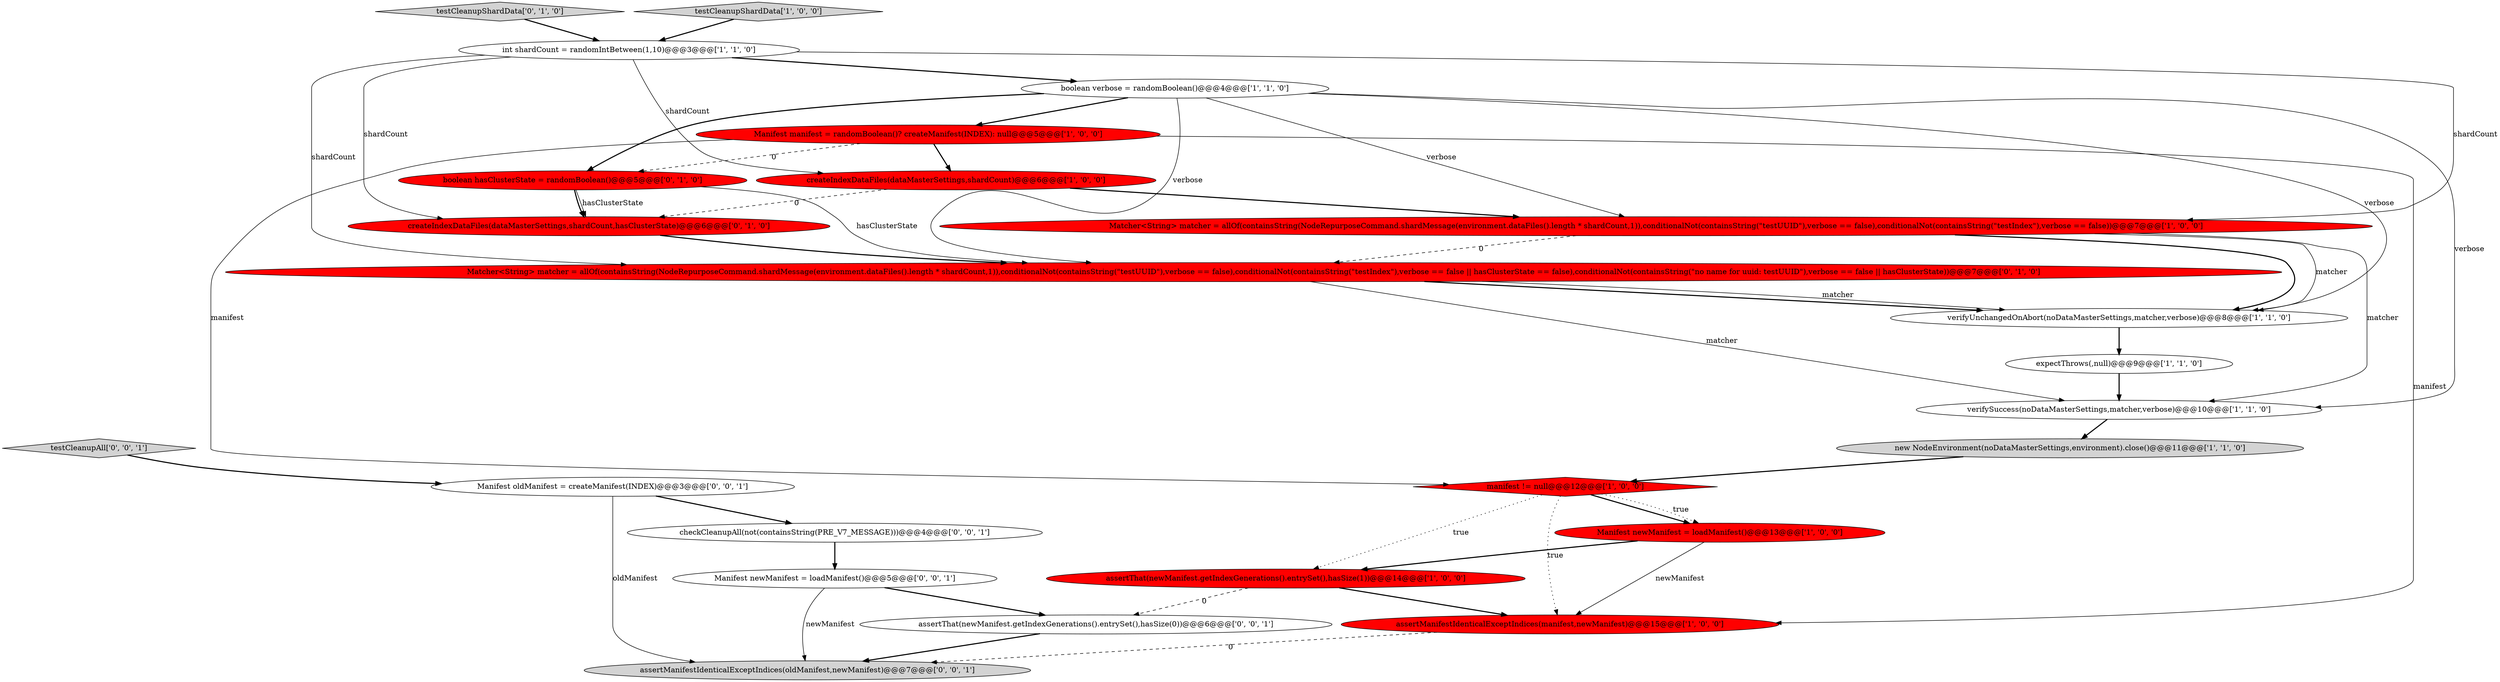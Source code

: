 digraph {
11 [style = filled, label = "int shardCount = randomIntBetween(1,10)@@@3@@@['1', '1', '0']", fillcolor = white, shape = ellipse image = "AAA0AAABBB1BBB"];
2 [style = filled, label = "verifyUnchangedOnAbort(noDataMasterSettings,matcher,verbose)@@@8@@@['1', '1', '0']", fillcolor = white, shape = ellipse image = "AAA0AAABBB1BBB"];
14 [style = filled, label = "testCleanupShardData['0', '1', '0']", fillcolor = lightgray, shape = diamond image = "AAA0AAABBB2BBB"];
4 [style = filled, label = "new NodeEnvironment(noDataMasterSettings,environment).close()@@@11@@@['1', '1', '0']", fillcolor = lightgray, shape = ellipse image = "AAA0AAABBB1BBB"];
7 [style = filled, label = "testCleanupShardData['1', '0', '0']", fillcolor = lightgray, shape = diamond image = "AAA0AAABBB1BBB"];
9 [style = filled, label = "verifySuccess(noDataMasterSettings,matcher,verbose)@@@10@@@['1', '1', '0']", fillcolor = white, shape = ellipse image = "AAA0AAABBB1BBB"];
6 [style = filled, label = "assertManifestIdenticalExceptIndices(manifest,newManifest)@@@15@@@['1', '0', '0']", fillcolor = red, shape = ellipse image = "AAA1AAABBB1BBB"];
18 [style = filled, label = "checkCleanupAll(not(containsString(PRE_V7_MESSAGE)))@@@4@@@['0', '0', '1']", fillcolor = white, shape = ellipse image = "AAA0AAABBB3BBB"];
12 [style = filled, label = "assertThat(newManifest.getIndexGenerations().entrySet(),hasSize(1))@@@14@@@['1', '0', '0']", fillcolor = red, shape = ellipse image = "AAA1AAABBB1BBB"];
19 [style = filled, label = "assertThat(newManifest.getIndexGenerations().entrySet(),hasSize(0))@@@6@@@['0', '0', '1']", fillcolor = white, shape = ellipse image = "AAA0AAABBB3BBB"];
22 [style = filled, label = "testCleanupAll['0', '0', '1']", fillcolor = lightgray, shape = diamond image = "AAA0AAABBB3BBB"];
21 [style = filled, label = "assertManifestIdenticalExceptIndices(oldManifest,newManifest)@@@7@@@['0', '0', '1']", fillcolor = lightgray, shape = ellipse image = "AAA0AAABBB3BBB"];
13 [style = filled, label = "expectThrows(,null)@@@9@@@['1', '1', '0']", fillcolor = white, shape = ellipse image = "AAA0AAABBB1BBB"];
8 [style = filled, label = "boolean verbose = randomBoolean()@@@4@@@['1', '1', '0']", fillcolor = white, shape = ellipse image = "AAA0AAABBB1BBB"];
1 [style = filled, label = "Manifest manifest = randomBoolean()? createManifest(INDEX): null@@@5@@@['1', '0', '0']", fillcolor = red, shape = ellipse image = "AAA1AAABBB1BBB"];
0 [style = filled, label = "createIndexDataFiles(dataMasterSettings,shardCount)@@@6@@@['1', '0', '0']", fillcolor = red, shape = ellipse image = "AAA1AAABBB1BBB"];
5 [style = filled, label = "Manifest newManifest = loadManifest()@@@13@@@['1', '0', '0']", fillcolor = red, shape = ellipse image = "AAA1AAABBB1BBB"];
17 [style = filled, label = "boolean hasClusterState = randomBoolean()@@@5@@@['0', '1', '0']", fillcolor = red, shape = ellipse image = "AAA1AAABBB2BBB"];
3 [style = filled, label = "manifest != null@@@12@@@['1', '0', '0']", fillcolor = red, shape = diamond image = "AAA1AAABBB1BBB"];
23 [style = filled, label = "Manifest oldManifest = createManifest(INDEX)@@@3@@@['0', '0', '1']", fillcolor = white, shape = ellipse image = "AAA0AAABBB3BBB"];
20 [style = filled, label = "Manifest newManifest = loadManifest()@@@5@@@['0', '0', '1']", fillcolor = white, shape = ellipse image = "AAA0AAABBB3BBB"];
15 [style = filled, label = "createIndexDataFiles(dataMasterSettings,shardCount,hasClusterState)@@@6@@@['0', '1', '0']", fillcolor = red, shape = ellipse image = "AAA1AAABBB2BBB"];
16 [style = filled, label = "Matcher<String> matcher = allOf(containsString(NodeRepurposeCommand.shardMessage(environment.dataFiles().length * shardCount,1)),conditionalNot(containsString(\"testUUID\"),verbose == false),conditionalNot(containsString(\"testIndex\"),verbose == false || hasClusterState == false),conditionalNot(containsString(\"no name for uuid: testUUID\"),verbose == false || hasClusterState))@@@7@@@['0', '1', '0']", fillcolor = red, shape = ellipse image = "AAA1AAABBB2BBB"];
10 [style = filled, label = "Matcher<String> matcher = allOf(containsString(NodeRepurposeCommand.shardMessage(environment.dataFiles().length * shardCount,1)),conditionalNot(containsString(\"testUUID\"),verbose == false),conditionalNot(containsString(\"testIndex\"),verbose == false))@@@7@@@['1', '0', '0']", fillcolor = red, shape = ellipse image = "AAA1AAABBB1BBB"];
1->3 [style = solid, label="manifest"];
6->21 [style = dashed, label="0"];
4->3 [style = bold, label=""];
7->11 [style = bold, label=""];
8->10 [style = solid, label="verbose"];
23->21 [style = solid, label="oldManifest"];
11->15 [style = solid, label="shardCount"];
9->4 [style = bold, label=""];
8->2 [style = solid, label="verbose"];
0->15 [style = dashed, label="0"];
1->0 [style = bold, label=""];
16->2 [style = bold, label=""];
10->9 [style = solid, label="matcher"];
15->16 [style = bold, label=""];
12->6 [style = bold, label=""];
3->6 [style = dotted, label="true"];
22->23 [style = bold, label=""];
20->21 [style = solid, label="newManifest"];
11->0 [style = solid, label="shardCount"];
2->13 [style = bold, label=""];
11->10 [style = solid, label="shardCount"];
8->17 [style = bold, label=""];
8->1 [style = bold, label=""];
18->20 [style = bold, label=""];
0->10 [style = bold, label=""];
3->5 [style = bold, label=""];
16->9 [style = solid, label="matcher"];
3->5 [style = dotted, label="true"];
1->17 [style = dashed, label="0"];
12->19 [style = dashed, label="0"];
5->12 [style = bold, label=""];
8->16 [style = solid, label="verbose"];
3->12 [style = dotted, label="true"];
10->2 [style = solid, label="matcher"];
17->15 [style = bold, label=""];
11->8 [style = bold, label=""];
10->2 [style = bold, label=""];
13->9 [style = bold, label=""];
5->6 [style = solid, label="newManifest"];
10->16 [style = dashed, label="0"];
20->19 [style = bold, label=""];
8->9 [style = solid, label="verbose"];
14->11 [style = bold, label=""];
11->16 [style = solid, label="shardCount"];
17->15 [style = solid, label="hasClusterState"];
23->18 [style = bold, label=""];
17->16 [style = solid, label="hasClusterState"];
16->2 [style = solid, label="matcher"];
1->6 [style = solid, label="manifest"];
19->21 [style = bold, label=""];
}

